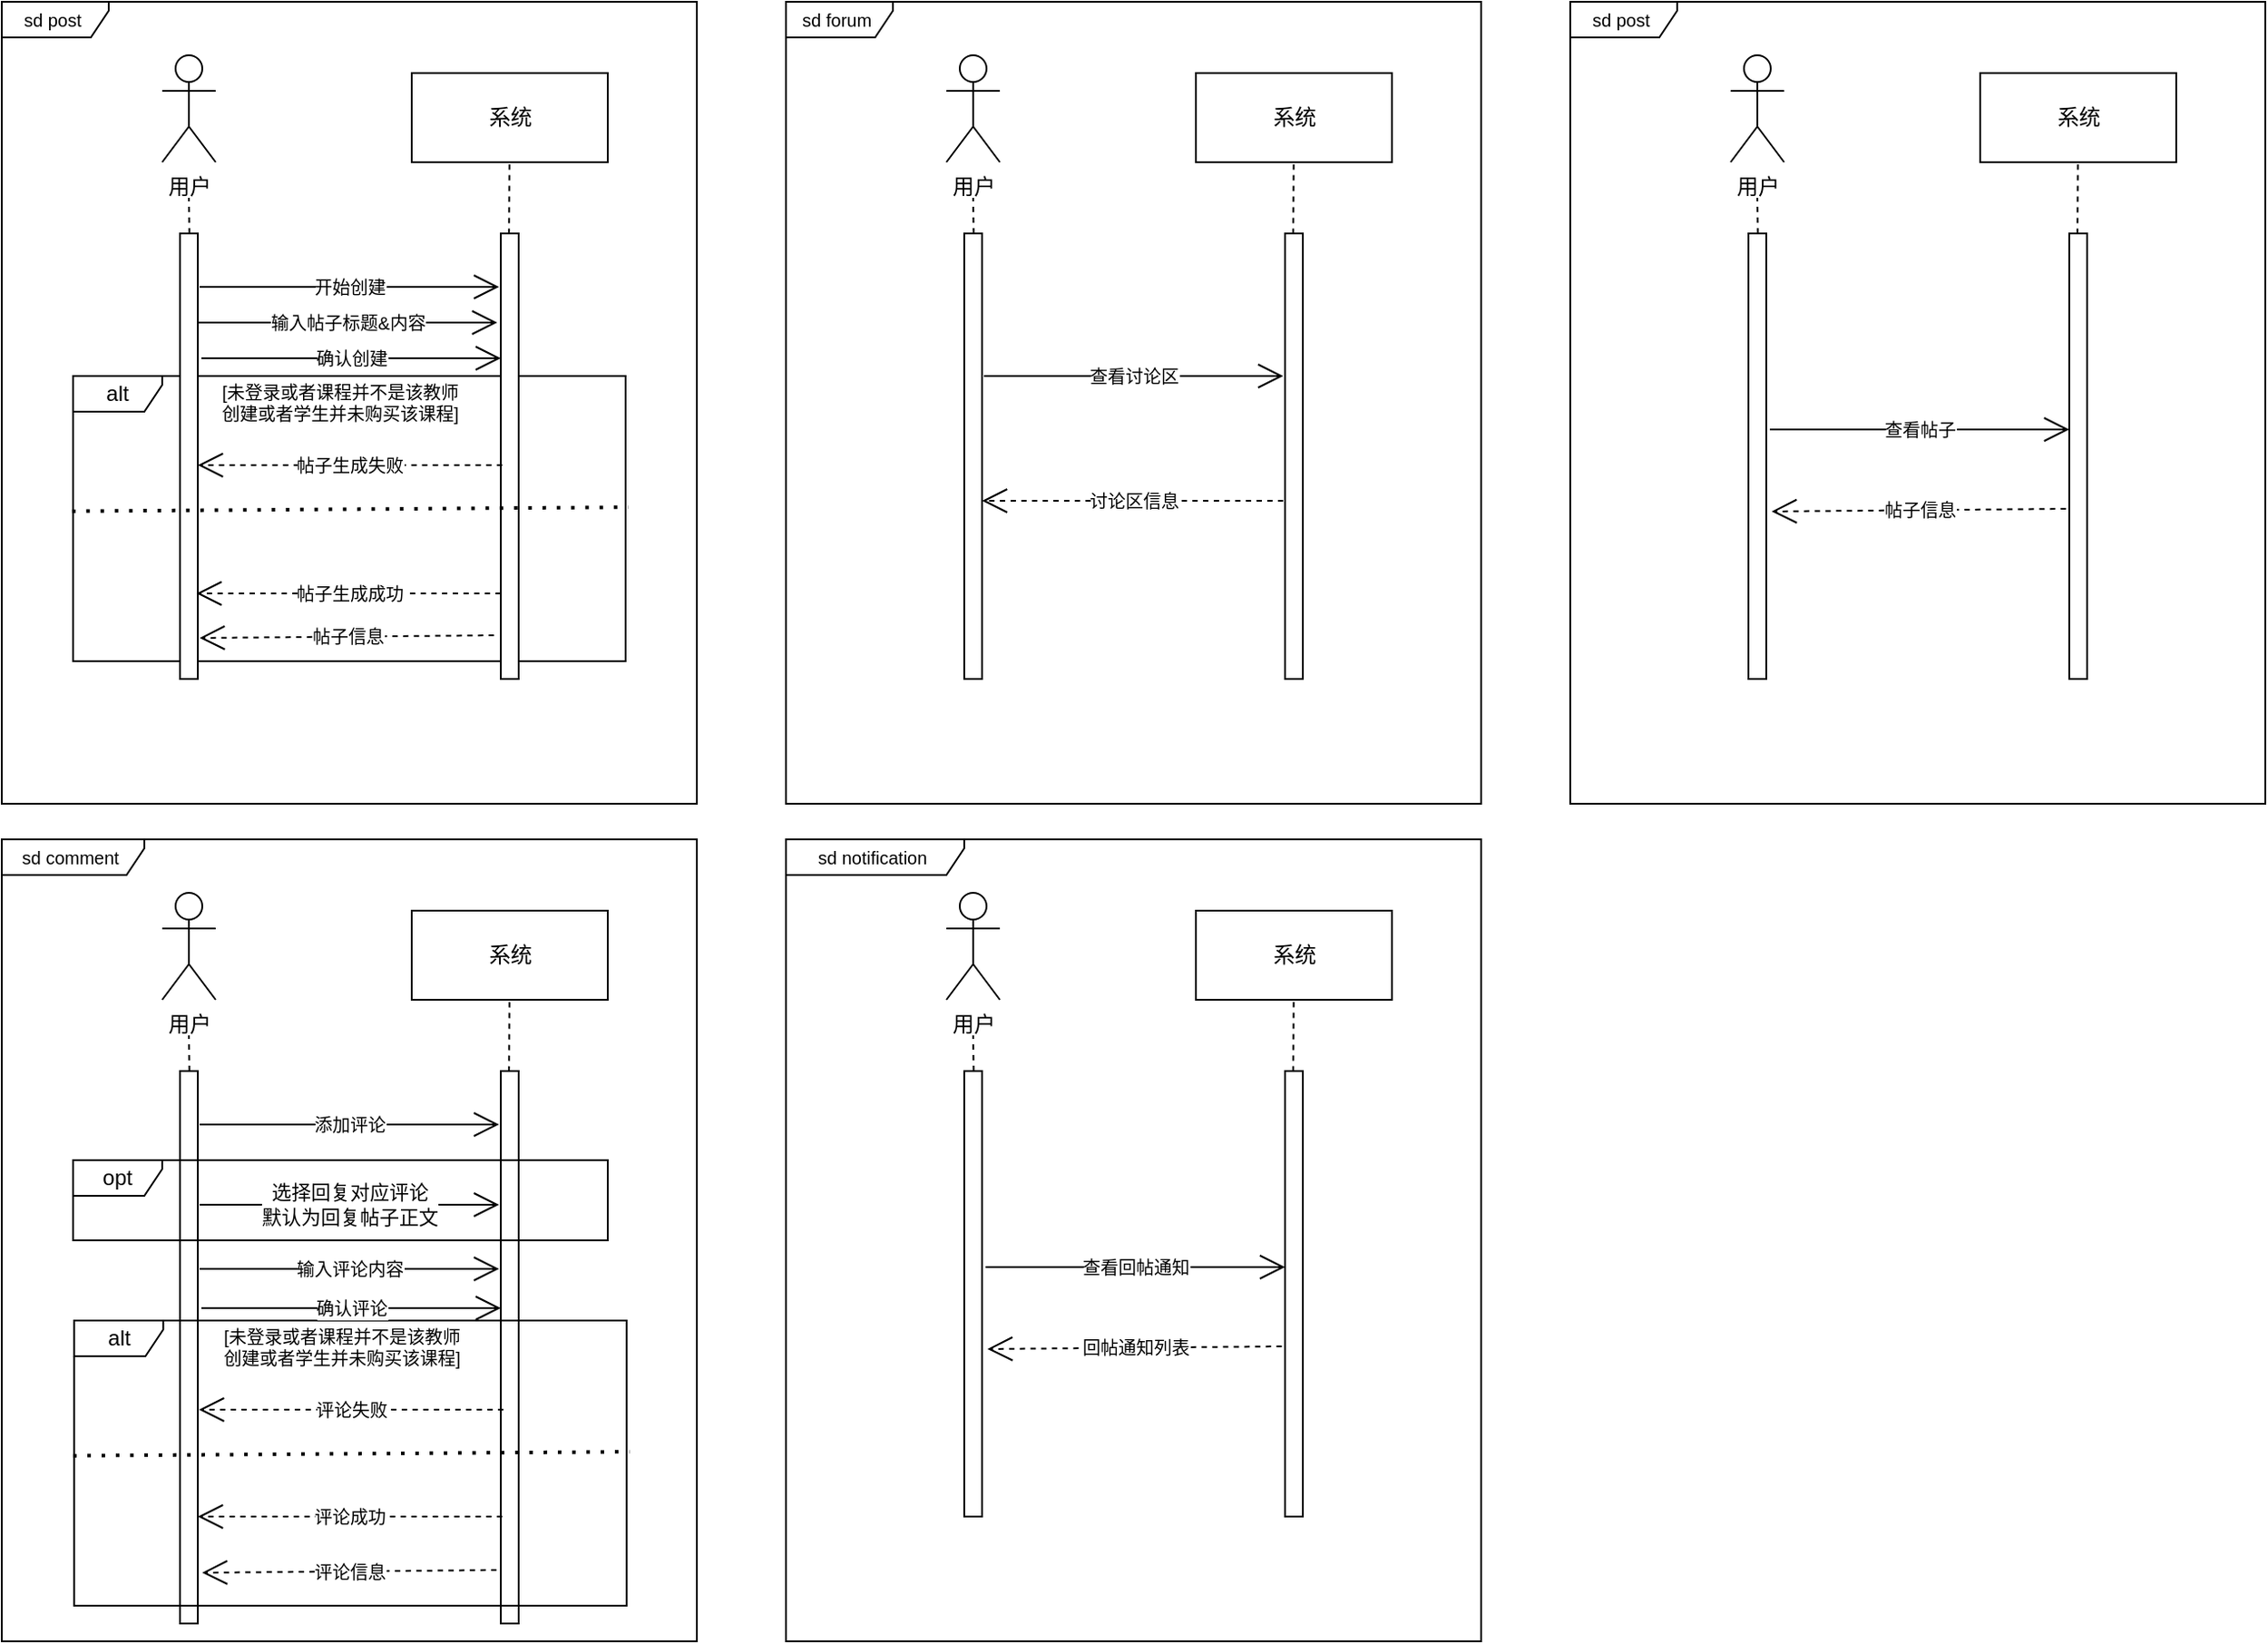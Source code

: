 <mxfile version="14.5.1" type="device"><diagram id="gRtanwWY6azbEgSRo7_F" name="第 1 页"><mxGraphModel dx="1024" dy="592" grid="1" gridSize="10" guides="1" tooltips="1" connect="1" arrows="1" fold="1" page="1" pageScale="1" pageWidth="1654" pageHeight="2336" math="0" shadow="0"><root><mxCell id="0"/><mxCell id="1" parent="0"/><mxCell id="M6__uVnaacAwM8Y1OX4q-69" value="" style="html=1;points=[];perimeter=orthogonalPerimeter;" parent="1" vertex="1"><mxGeometry x="180" y="660" width="10" height="310" as="geometry"/></mxCell><mxCell id="M6__uVnaacAwM8Y1OX4q-70" value="" style="html=1;points=[];perimeter=orthogonalPerimeter;" parent="1" vertex="1"><mxGeometry x="360" y="660" width="10" height="310" as="geometry"/></mxCell><mxCell id="gsrAkxshfFX_uus61FUX-6" value="alt" style="shape=umlFrame;whiteSpace=wrap;html=1;width=50;height=20;" parent="1" vertex="1"><mxGeometry x="120.62" y="800" width="310" height="160" as="geometry"/></mxCell><mxCell id="M6__uVnaacAwM8Y1OX4q-39" value="sd post&amp;nbsp;" style="shape=umlFrame;whiteSpace=wrap;html=1;fontSize=10;width=60;height=20;" parent="1" vertex="1"><mxGeometry x="80" y="60" width="390" height="450" as="geometry"/></mxCell><mxCell id="gsrAkxshfFX_uus61FUX-1" value="alt" style="shape=umlFrame;whiteSpace=wrap;html=1;width=50;height=20;" parent="1" vertex="1"><mxGeometry x="120" y="270" width="310" height="160" as="geometry"/></mxCell><mxCell id="M6__uVnaacAwM8Y1OX4q-66" value="sd comment&amp;nbsp;" style="shape=umlFrame;whiteSpace=wrap;html=1;fontSize=10;width=80;height=20;" parent="1" vertex="1"><mxGeometry x="80" y="530" width="390" height="450" as="geometry"/></mxCell><mxCell id="M6__uVnaacAwM8Y1OX4q-81" value="opt" style="shape=umlFrame;whiteSpace=wrap;html=1;width=50;height=20;" parent="1" vertex="1"><mxGeometry x="120" y="710" width="300" height="45" as="geometry"/></mxCell><mxCell id="M6__uVnaacAwM8Y1OX4q-24" value="用户" style="shape=umlActor;verticalLabelPosition=bottom;verticalAlign=top;html=1;" parent="1" vertex="1"><mxGeometry x="170" y="90" width="30" height="60" as="geometry"/></mxCell><mxCell id="M6__uVnaacAwM8Y1OX4q-25" value="系统" style="html=1;" parent="1" vertex="1"><mxGeometry x="310" y="100" width="110" height="50" as="geometry"/></mxCell><mxCell id="M6__uVnaacAwM8Y1OX4q-26" value="" style="html=1;points=[];perimeter=orthogonalPerimeter;" parent="1" vertex="1"><mxGeometry x="180" y="190" width="10" height="250" as="geometry"/></mxCell><mxCell id="M6__uVnaacAwM8Y1OX4q-27" value="" style="html=1;points=[];perimeter=orthogonalPerimeter;" parent="1" vertex="1"><mxGeometry x="360" y="190" width="10" height="250" as="geometry"/></mxCell><mxCell id="M6__uVnaacAwM8Y1OX4q-28" value="" style="endArrow=none;dashed=1;html=1;exitX=0.528;exitY=0;exitDx=0;exitDy=0;exitPerimeter=0;" parent="1" source="M6__uVnaacAwM8Y1OX4q-26" edge="1"><mxGeometry width="50" height="50" relative="1" as="geometry"><mxPoint x="160" y="210" as="sourcePoint"/><mxPoint x="185" y="170" as="targetPoint"/></mxGeometry></mxCell><mxCell id="M6__uVnaacAwM8Y1OX4q-29" value="" style="endArrow=none;dashed=1;html=1;exitX=0.459;exitY=0.001;exitDx=0;exitDy=0;exitPerimeter=0;" parent="1" source="M6__uVnaacAwM8Y1OX4q-27" target="M6__uVnaacAwM8Y1OX4q-25" edge="1"><mxGeometry width="50" height="50" relative="1" as="geometry"><mxPoint x="340" y="190" as="sourcePoint"/><mxPoint x="390" y="140" as="targetPoint"/></mxGeometry></mxCell><mxCell id="M6__uVnaacAwM8Y1OX4q-36" value="确认创建" style="endArrow=open;endFill=1;endSize=12;html=1;fontSize=10;" parent="1" edge="1"><mxGeometry width="160" relative="1" as="geometry"><mxPoint x="192" y="260" as="sourcePoint"/><mxPoint x="360" y="260" as="targetPoint"/></mxGeometry></mxCell><mxCell id="M6__uVnaacAwM8Y1OX4q-37" value="帖子生成成功" style="endArrow=open;endSize=12;dashed=1;html=1;fontSize=10;entryX=0.921;entryY=0.664;entryDx=0;entryDy=0;entryPerimeter=0;exitX=0;exitY=0.664;exitDx=0;exitDy=0;exitPerimeter=0;" parent="1" edge="1"><mxGeometry width="160" relative="1" as="geometry"><mxPoint x="360" y="392" as="sourcePoint"/><mxPoint x="189.21" y="392" as="targetPoint"/></mxGeometry></mxCell><mxCell id="M6__uVnaacAwM8Y1OX4q-38" value="帖子信息" style="endArrow=open;endSize=12;dashed=1;html=1;fontSize=10;exitX=-0.183;exitY=0.782;exitDx=0;exitDy=0;exitPerimeter=0;" parent="1" edge="1"><mxGeometry width="160" relative="1" as="geometry"><mxPoint x="356.17" y="415.5" as="sourcePoint"/><mxPoint x="191" y="417" as="targetPoint"/></mxGeometry></mxCell><mxCell id="M6__uVnaacAwM8Y1OX4q-46" value="开始创建" style="endArrow=open;endFill=1;endSize=12;html=1;fontSize=10;" parent="1" edge="1"><mxGeometry width="160" relative="1" as="geometry"><mxPoint x="191" y="220.0" as="sourcePoint"/><mxPoint x="359" y="220.0" as="targetPoint"/></mxGeometry></mxCell><mxCell id="M6__uVnaacAwM8Y1OX4q-47" value="输入帖子标题&amp;amp;内容" style="endArrow=open;endFill=1;endSize=12;html=1;fontSize=10;" parent="1" edge="1"><mxGeometry width="160" relative="1" as="geometry"><mxPoint x="190" y="240.0" as="sourcePoint"/><mxPoint x="358" y="240.0" as="targetPoint"/></mxGeometry></mxCell><mxCell id="M6__uVnaacAwM8Y1OX4q-49" value="sd forum&amp;nbsp;" style="shape=umlFrame;whiteSpace=wrap;html=1;fontSize=10;width=60;height=20;" parent="1" vertex="1"><mxGeometry x="520" y="60" width="390" height="450" as="geometry"/></mxCell><mxCell id="M6__uVnaacAwM8Y1OX4q-50" value="用户" style="shape=umlActor;verticalLabelPosition=bottom;verticalAlign=top;html=1;" parent="1" vertex="1"><mxGeometry x="610" y="90" width="30" height="60" as="geometry"/></mxCell><mxCell id="M6__uVnaacAwM8Y1OX4q-51" value="系统" style="html=1;" parent="1" vertex="1"><mxGeometry x="750" y="100" width="110" height="50" as="geometry"/></mxCell><mxCell id="M6__uVnaacAwM8Y1OX4q-52" value="" style="html=1;points=[];perimeter=orthogonalPerimeter;" parent="1" vertex="1"><mxGeometry x="620" y="190" width="10" height="250" as="geometry"/></mxCell><mxCell id="M6__uVnaacAwM8Y1OX4q-53" value="" style="html=1;points=[];perimeter=orthogonalPerimeter;" parent="1" vertex="1"><mxGeometry x="800" y="190" width="10" height="250" as="geometry"/></mxCell><mxCell id="M6__uVnaacAwM8Y1OX4q-54" value="" style="endArrow=none;dashed=1;html=1;exitX=0.528;exitY=0;exitDx=0;exitDy=0;exitPerimeter=0;" parent="1" source="M6__uVnaacAwM8Y1OX4q-52" edge="1"><mxGeometry width="50" height="50" relative="1" as="geometry"><mxPoint x="600" y="210" as="sourcePoint"/><mxPoint x="625" y="170" as="targetPoint"/></mxGeometry></mxCell><mxCell id="M6__uVnaacAwM8Y1OX4q-55" value="" style="endArrow=none;dashed=1;html=1;exitX=0.459;exitY=0.001;exitDx=0;exitDy=0;exitPerimeter=0;" parent="1" source="M6__uVnaacAwM8Y1OX4q-53" target="M6__uVnaacAwM8Y1OX4q-51" edge="1"><mxGeometry width="50" height="50" relative="1" as="geometry"><mxPoint x="780" y="190" as="sourcePoint"/><mxPoint x="830" y="140" as="targetPoint"/></mxGeometry></mxCell><mxCell id="M6__uVnaacAwM8Y1OX4q-67" value="用户" style="shape=umlActor;verticalLabelPosition=bottom;verticalAlign=top;html=1;" parent="1" vertex="1"><mxGeometry x="170" y="560" width="30" height="60" as="geometry"/></mxCell><mxCell id="M6__uVnaacAwM8Y1OX4q-68" value="系统" style="html=1;" parent="1" vertex="1"><mxGeometry x="310" y="570" width="110" height="50" as="geometry"/></mxCell><mxCell id="M6__uVnaacAwM8Y1OX4q-71" value="" style="endArrow=none;dashed=1;html=1;exitX=0.528;exitY=0;exitDx=0;exitDy=0;exitPerimeter=0;" parent="1" source="M6__uVnaacAwM8Y1OX4q-69" edge="1"><mxGeometry width="50" height="50" relative="1" as="geometry"><mxPoint x="160" y="680" as="sourcePoint"/><mxPoint x="185" y="640" as="targetPoint"/></mxGeometry></mxCell><mxCell id="M6__uVnaacAwM8Y1OX4q-72" value="" style="endArrow=none;dashed=1;html=1;exitX=0.459;exitY=0.001;exitDx=0;exitDy=0;exitPerimeter=0;" parent="1" source="M6__uVnaacAwM8Y1OX4q-70" target="M6__uVnaacAwM8Y1OX4q-68" edge="1"><mxGeometry width="50" height="50" relative="1" as="geometry"><mxPoint x="340" y="660" as="sourcePoint"/><mxPoint x="390" y="610" as="targetPoint"/></mxGeometry></mxCell><mxCell id="M6__uVnaacAwM8Y1OX4q-76" value="确认评论" style="endArrow=open;endFill=1;endSize=12;html=1;fontSize=10;" parent="1" edge="1"><mxGeometry width="160" relative="1" as="geometry"><mxPoint x="192" y="793.0" as="sourcePoint"/><mxPoint x="360" y="793.0" as="targetPoint"/></mxGeometry></mxCell><mxCell id="M6__uVnaacAwM8Y1OX4q-79" value="添加评论" style="endArrow=open;endFill=1;endSize=12;html=1;fontSize=10;" parent="1" edge="1"><mxGeometry width="160" relative="1" as="geometry"><mxPoint x="191" y="690" as="sourcePoint"/><mxPoint x="359" y="690" as="targetPoint"/></mxGeometry></mxCell><mxCell id="M6__uVnaacAwM8Y1OX4q-80" value="&lt;span style=&quot;font-size: 11px&quot;&gt;选择回复对应评论&lt;/span&gt;&lt;br style=&quot;font-size: 11px&quot;&gt;&lt;span style=&quot;font-size: 11px&quot;&gt;默认为回复帖子正文&lt;/span&gt;" style="endArrow=open;endFill=1;endSize=12;html=1;fontSize=10;" parent="1" edge="1"><mxGeometry width="160" relative="1" as="geometry"><mxPoint x="191" y="735.0" as="sourcePoint"/><mxPoint x="359" y="735.0" as="targetPoint"/></mxGeometry></mxCell><mxCell id="M6__uVnaacAwM8Y1OX4q-82" value="输入评论内容" style="endArrow=open;endFill=1;endSize=12;html=1;fontSize=10;" parent="1" edge="1"><mxGeometry width="160" relative="1" as="geometry"><mxPoint x="191" y="771" as="sourcePoint"/><mxPoint x="359" y="771" as="targetPoint"/></mxGeometry></mxCell><mxCell id="M6__uVnaacAwM8Y1OX4q-83" value="查看讨论区" style="endArrow=open;endFill=1;endSize=12;html=1;fontSize=10;" parent="1" edge="1"><mxGeometry width="160" relative="1" as="geometry"><mxPoint x="631" y="270" as="sourcePoint"/><mxPoint x="799" y="270" as="targetPoint"/></mxGeometry></mxCell><mxCell id="M6__uVnaacAwM8Y1OX4q-84" value="讨论区信息" style="endArrow=open;endSize=12;dashed=1;html=1;fontSize=10;" parent="1" target="M6__uVnaacAwM8Y1OX4q-52" edge="1"><mxGeometry width="160" relative="1" as="geometry"><mxPoint x="799" y="340" as="sourcePoint"/><mxPoint x="643" y="356.0" as="targetPoint"/><Array as="points"><mxPoint x="750" y="340"/></Array></mxGeometry></mxCell><mxCell id="M6__uVnaacAwM8Y1OX4q-86" value="sd notification&amp;nbsp;" style="shape=umlFrame;whiteSpace=wrap;html=1;fontSize=10;width=100;height=20;" parent="1" vertex="1"><mxGeometry x="520" y="530" width="390" height="450" as="geometry"/></mxCell><mxCell id="M6__uVnaacAwM8Y1OX4q-87" value="用户" style="shape=umlActor;verticalLabelPosition=bottom;verticalAlign=top;html=1;" parent="1" vertex="1"><mxGeometry x="610" y="560" width="30" height="60" as="geometry"/></mxCell><mxCell id="M6__uVnaacAwM8Y1OX4q-88" value="系统" style="html=1;" parent="1" vertex="1"><mxGeometry x="750" y="570" width="110" height="50" as="geometry"/></mxCell><mxCell id="M6__uVnaacAwM8Y1OX4q-89" value="" style="html=1;points=[];perimeter=orthogonalPerimeter;" parent="1" vertex="1"><mxGeometry x="620" y="660" width="10" height="250" as="geometry"/></mxCell><mxCell id="M6__uVnaacAwM8Y1OX4q-90" value="" style="html=1;points=[];perimeter=orthogonalPerimeter;" parent="1" vertex="1"><mxGeometry x="800" y="660" width="10" height="250" as="geometry"/></mxCell><mxCell id="M6__uVnaacAwM8Y1OX4q-91" value="" style="endArrow=none;dashed=1;html=1;exitX=0.528;exitY=0;exitDx=0;exitDy=0;exitPerimeter=0;" parent="1" source="M6__uVnaacAwM8Y1OX4q-89" edge="1"><mxGeometry width="50" height="50" relative="1" as="geometry"><mxPoint x="600" y="680" as="sourcePoint"/><mxPoint x="625" y="640" as="targetPoint"/></mxGeometry></mxCell><mxCell id="M6__uVnaacAwM8Y1OX4q-92" value="" style="endArrow=none;dashed=1;html=1;exitX=0.459;exitY=0.001;exitDx=0;exitDy=0;exitPerimeter=0;" parent="1" source="M6__uVnaacAwM8Y1OX4q-90" target="M6__uVnaacAwM8Y1OX4q-88" edge="1"><mxGeometry width="50" height="50" relative="1" as="geometry"><mxPoint x="780" y="660" as="sourcePoint"/><mxPoint x="830" y="610" as="targetPoint"/></mxGeometry></mxCell><mxCell id="M6__uVnaacAwM8Y1OX4q-93" value="回帖通知列表" style="endArrow=open;endSize=12;dashed=1;html=1;fontSize=10;exitX=-0.183;exitY=0.782;exitDx=0;exitDy=0;exitPerimeter=0;" parent="1" edge="1"><mxGeometry width="160" relative="1" as="geometry"><mxPoint x="798.17" y="814.5" as="sourcePoint"/><mxPoint x="633" y="816.0" as="targetPoint"/></mxGeometry></mxCell><mxCell id="M6__uVnaacAwM8Y1OX4q-94" value="查看回帖通知" style="endArrow=open;endFill=1;endSize=12;html=1;fontSize=10;" parent="1" edge="1"><mxGeometry width="160" relative="1" as="geometry"><mxPoint x="632" y="770" as="sourcePoint"/><mxPoint x="800" y="770" as="targetPoint"/></mxGeometry></mxCell><mxCell id="M6__uVnaacAwM8Y1OX4q-97" value="sd post&amp;nbsp;" style="shape=umlFrame;whiteSpace=wrap;html=1;fontSize=10;width=60;height=20;" parent="1" vertex="1"><mxGeometry x="960" y="60" width="390" height="450" as="geometry"/></mxCell><mxCell id="M6__uVnaacAwM8Y1OX4q-98" value="用户" style="shape=umlActor;verticalLabelPosition=bottom;verticalAlign=top;html=1;" parent="1" vertex="1"><mxGeometry x="1050" y="90" width="30" height="60" as="geometry"/></mxCell><mxCell id="M6__uVnaacAwM8Y1OX4q-99" value="系统" style="html=1;" parent="1" vertex="1"><mxGeometry x="1190" y="100" width="110" height="50" as="geometry"/></mxCell><mxCell id="M6__uVnaacAwM8Y1OX4q-100" value="" style="html=1;points=[];perimeter=orthogonalPerimeter;" parent="1" vertex="1"><mxGeometry x="1060" y="190" width="10" height="250" as="geometry"/></mxCell><mxCell id="M6__uVnaacAwM8Y1OX4q-101" value="" style="html=1;points=[];perimeter=orthogonalPerimeter;" parent="1" vertex="1"><mxGeometry x="1240" y="190" width="10" height="250" as="geometry"/></mxCell><mxCell id="M6__uVnaacAwM8Y1OX4q-102" value="" style="endArrow=none;dashed=1;html=1;exitX=0.528;exitY=0;exitDx=0;exitDy=0;exitPerimeter=0;" parent="1" source="M6__uVnaacAwM8Y1OX4q-100" edge="1"><mxGeometry width="50" height="50" relative="1" as="geometry"><mxPoint x="1040" y="210" as="sourcePoint"/><mxPoint x="1065" y="170" as="targetPoint"/></mxGeometry></mxCell><mxCell id="M6__uVnaacAwM8Y1OX4q-103" value="" style="endArrow=none;dashed=1;html=1;exitX=0.459;exitY=0.001;exitDx=0;exitDy=0;exitPerimeter=0;" parent="1" source="M6__uVnaacAwM8Y1OX4q-101" target="M6__uVnaacAwM8Y1OX4q-99" edge="1"><mxGeometry width="50" height="50" relative="1" as="geometry"><mxPoint x="1220" y="190" as="sourcePoint"/><mxPoint x="1270" y="140" as="targetPoint"/></mxGeometry></mxCell><mxCell id="M6__uVnaacAwM8Y1OX4q-104" value="帖子信息" style="endArrow=open;endSize=12;dashed=1;html=1;fontSize=10;exitX=-0.183;exitY=0.782;exitDx=0;exitDy=0;exitPerimeter=0;" parent="1" edge="1"><mxGeometry width="160" relative="1" as="geometry"><mxPoint x="1238.17" y="344.5" as="sourcePoint"/><mxPoint x="1073" y="346" as="targetPoint"/></mxGeometry></mxCell><mxCell id="M6__uVnaacAwM8Y1OX4q-105" value="查看帖子" style="endArrow=open;endFill=1;endSize=12;html=1;fontSize=10;" parent="1" edge="1"><mxGeometry width="160" relative="1" as="geometry"><mxPoint x="1072" y="300" as="sourcePoint"/><mxPoint x="1240" y="300" as="targetPoint"/></mxGeometry></mxCell><mxCell id="gsrAkxshfFX_uus61FUX-3" value="[未登录或者课程并不是该教师创建或者学生并未购买该课程]" style="text;html=1;strokeColor=none;fillColor=none;align=center;verticalAlign=middle;whiteSpace=wrap;rounded=0;fontSize=10;" parent="1" vertex="1"><mxGeometry x="200" y="275" width="140" height="20" as="geometry"/></mxCell><mxCell id="gsrAkxshfFX_uus61FUX-4" value="" style="endArrow=none;dashed=1;html=1;dashPattern=1 3;strokeWidth=2;fontSize=10;exitX=-0.002;exitY=0.474;exitDx=0;exitDy=0;exitPerimeter=0;entryX=1.005;entryY=0.46;entryDx=0;entryDy=0;entryPerimeter=0;" parent="1" source="gsrAkxshfFX_uus61FUX-1" target="gsrAkxshfFX_uus61FUX-1" edge="1"><mxGeometry width="50" height="50" relative="1" as="geometry"><mxPoint x="380" y="350" as="sourcePoint"/><mxPoint x="430" y="300" as="targetPoint"/></mxGeometry></mxCell><mxCell id="gsrAkxshfFX_uus61FUX-5" value="帖子生成失败" style="endArrow=open;endSize=12;dashed=1;html=1;fontSize=10;entryX=0.921;entryY=0.664;entryDx=0;entryDy=0;entryPerimeter=0;exitX=0;exitY=0.664;exitDx=0;exitDy=0;exitPerimeter=0;" parent="1" edge="1"><mxGeometry width="160" relative="1" as="geometry"><mxPoint x="360.79" y="320" as="sourcePoint"/><mxPoint x="190.0" y="320" as="targetPoint"/></mxGeometry></mxCell><mxCell id="gsrAkxshfFX_uus61FUX-7" value="[未登录或者课程并不是该教师创建或者学生并未购买该课程]" style="text;html=1;strokeColor=none;fillColor=none;align=center;verticalAlign=middle;whiteSpace=wrap;rounded=0;fontSize=10;" parent="1" vertex="1"><mxGeometry x="200.62" y="805" width="140" height="20" as="geometry"/></mxCell><mxCell id="gsrAkxshfFX_uus61FUX-8" value="评论失败" style="endArrow=open;endSize=12;dashed=1;html=1;fontSize=10;entryX=0.921;entryY=0.664;entryDx=0;entryDy=0;entryPerimeter=0;exitX=0;exitY=0.664;exitDx=0;exitDy=0;exitPerimeter=0;" parent="1" edge="1"><mxGeometry width="160" relative="1" as="geometry"><mxPoint x="361.41" y="850" as="sourcePoint"/><mxPoint x="190.62" y="850" as="targetPoint"/></mxGeometry></mxCell><mxCell id="gsrAkxshfFX_uus61FUX-9" value="" style="endArrow=none;dashed=1;html=1;dashPattern=1 3;strokeWidth=2;fontSize=10;exitX=-0.002;exitY=0.474;exitDx=0;exitDy=0;exitPerimeter=0;entryX=1.005;entryY=0.46;entryDx=0;entryDy=0;entryPerimeter=0;" parent="1" source="gsrAkxshfFX_uus61FUX-6" target="gsrAkxshfFX_uus61FUX-6" edge="1"><mxGeometry width="50" height="50" relative="1" as="geometry"><mxPoint x="380.62" y="880" as="sourcePoint"/><mxPoint x="430.62" y="830" as="targetPoint"/></mxGeometry></mxCell><mxCell id="gsrAkxshfFX_uus61FUX-10" value="评论成功" style="endArrow=open;endSize=12;dashed=1;html=1;fontSize=10;entryX=0.921;entryY=0.664;entryDx=0;entryDy=0;entryPerimeter=0;exitX=0;exitY=0.664;exitDx=0;exitDy=0;exitPerimeter=0;" parent="1" edge="1"><mxGeometry width="160" relative="1" as="geometry"><mxPoint x="360.79" y="910" as="sourcePoint"/><mxPoint x="190.0" y="910" as="targetPoint"/></mxGeometry></mxCell><mxCell id="gsrAkxshfFX_uus61FUX-11" value="评论信息" style="endArrow=open;endSize=12;dashed=1;html=1;fontSize=10;exitX=-0.183;exitY=0.782;exitDx=0;exitDy=0;exitPerimeter=0;" parent="1" edge="1"><mxGeometry width="160" relative="1" as="geometry"><mxPoint x="357.59" y="940" as="sourcePoint"/><mxPoint x="192.42" y="941.5" as="targetPoint"/></mxGeometry></mxCell></root></mxGraphModel></diagram></mxfile>